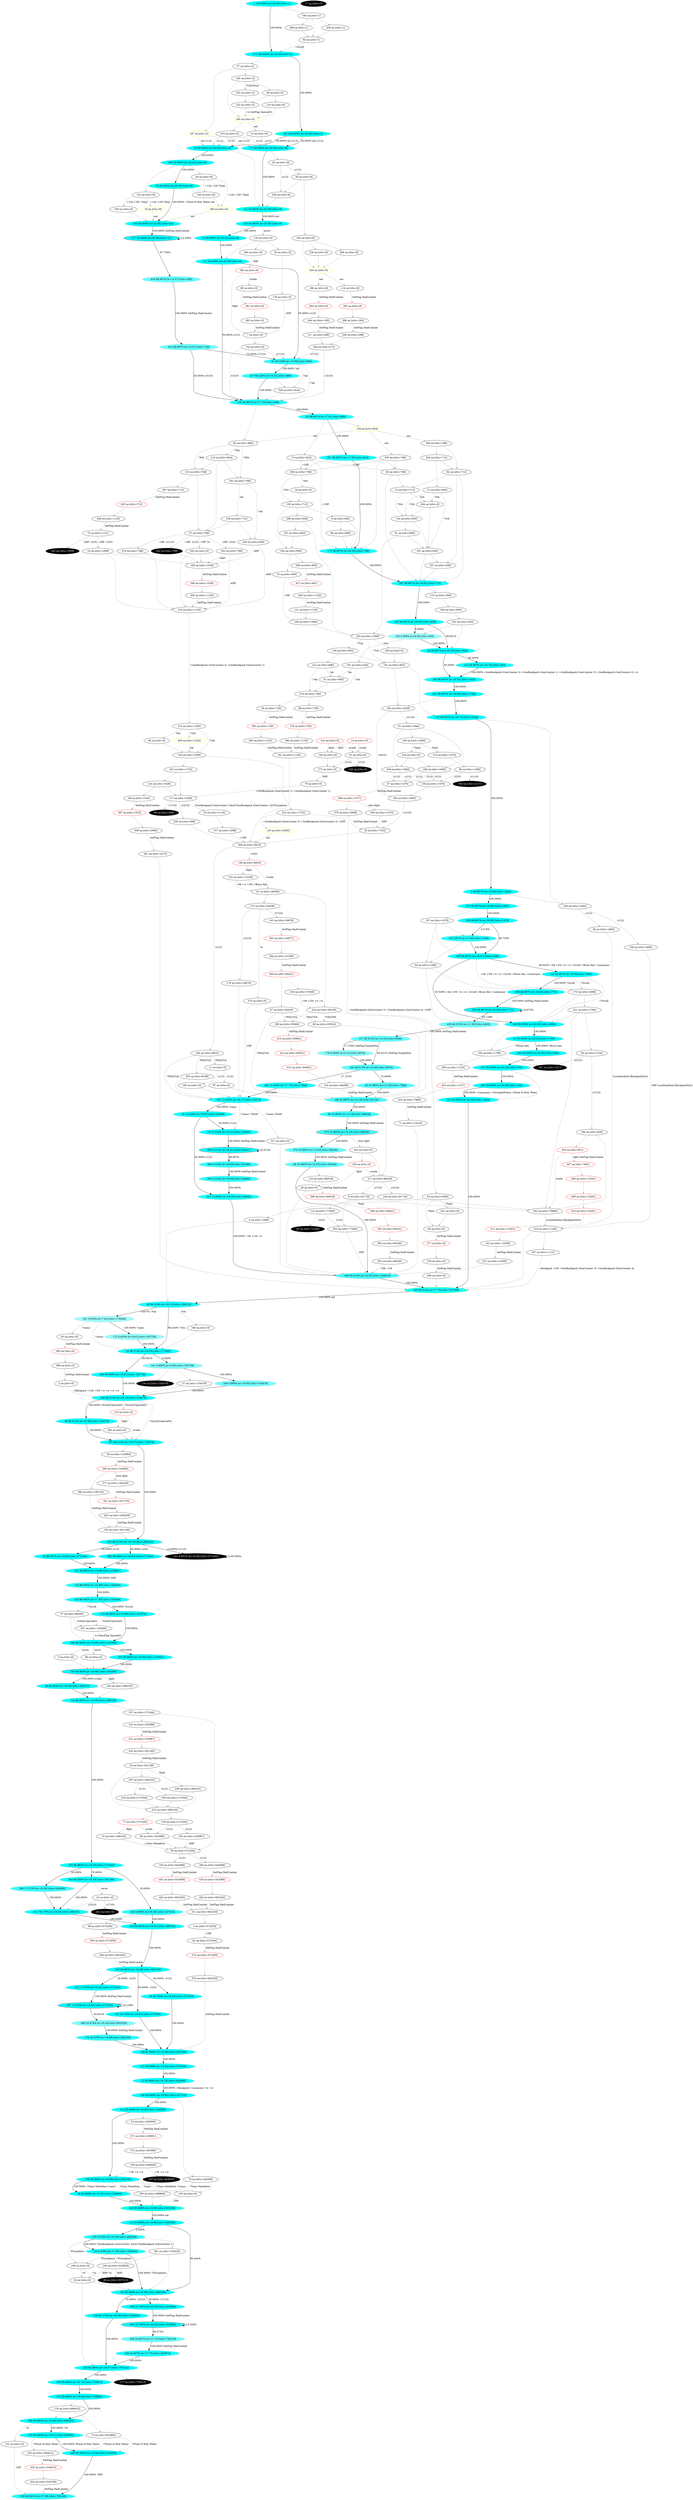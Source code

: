digraph g {
  "A1" [style=filled fillcolor="#00ffff"label="1 100.000% [e=20.00] [stts=1]" color=grey];
  "A2" [style=filled fillcolor="white"label="2 na [stts=0]" ];
  "A3" [style=filled fillcolor="white"label="3 na [stts=572204]" ];
  "A4" [style=filled fillcolor="white"label="4 na [stts=1856]" ];
  "A5" [style=filled fillcolor="white"label="5 na [stts=0]" ];
  "A6" [style=filled fillcolor="white"label="6 na [stts=656]" ];
  "A7" [style=filled fillcolor="white"label="7 na [stts=0]" ];
  "A8" [style=filled fillcolor="#02ffff"label="8 98.897% [e=19.83] [stts=1844]" color=grey];
  "A9" [style=filled fillcolor="white"label="9 na [stts=81716]" ];
  "A10" [style=filled fillcolor="white"label="10 na [stts=286102]" ];
  "A11" [style=filled fillcolor="white"label="11 na [stts=0]" ];
  "A12" [style=filled fillcolor="#03ffff"label="12 85.968% [e=19.75] [stts=542088]" color=grey];
  "A13" [style=filled fillcolor="white"label="13 na [stts=4]" ];
  "A14" [style=filled fillcolor="white"label="14 na [stts=0]" color=red];
  "A15" [style=filled fillcolor="white"label="15 na [stts=712]" ];
  "A16" [style=filled fillcolor="white"label="16 na [stts=1008]" ];
  "A17" [style=filled fillcolor="black"label="17 na [stts=0]" style=filled fontcolor=white];
  "A18" [style=filled fillcolor="white"label="18 na [stts=0]" ];
  "A19" [style=filled fillcolor="white"label="19 na [stts=8]" color=yellow style=filled];
  "A20" [style=filled fillcolor="#02ffff"label="20 48.257% [e=19.82] [stts=271044]" color=grey];
  "A21" [style=filled fillcolor="white"label="21 na [stts=656]" ];
  "A22" [style=filled fillcolor="white"label="22 na [stts=1116]" ];
  "A23" [style=filled fillcolor="#00ffff"label="23 50.000% [e=20.00] [stts=1706]" color=grey];
  "A24" [style=filled fillcolor="white"label="24 na [stts=301160]" ];
  "A25" [style=filled fillcolor="#00ffff"label="25 50.000% [e=20.00] [stts=8]" color=grey];
  "A27" [style=filled fillcolor="white"label="27 na [stts=154478]" ];
  "A28" [style=filled fillcolor="white"label="28 na [stts=0]" ];
  "A29" [style=filled fillcolor="#20ffff"label="29 0.478% [e=17.49] [stts=109360]" color=grey];
  "A30" [style=filled fillcolor="white"label="30 na [stts=0]" ];
  "A31" [style=filled fillcolor="white"label="31 na [stts=0]" ];
  "A32" [style=filled fillcolor="white"label="32 na [stts=7552]" ];
  "A33" [style=filled fillcolor="#1effff"label="33 98.897% [e=17.61] [stts=880]" color=grey];
  "A34" [style=filled fillcolor="white"label="34 na [stts=0]" ];
  "A35" [style=filled fillcolor="#0effff"label="35 12.629% [e=18.87] [stts=28308]" color=grey];
  "A37" [style=filled fillcolor="white"label="37 na [stts=2]" ];
  "A38" [style=filled fillcolor="white"label="38 na [stts=768]" ];
  "A39" [style=filled fillcolor="#02ffff"label="39 34.745% [e=19.83] [stts=572204]" color=grey];
  "A40" [style=filled fillcolor="#17ffff"label="40 96.514% [e=18.13] [stts=188122]" color=grey];
  "A41" [style=filled fillcolor="white"label="41 na [stts=840]" ];
  "A42" [style=filled fillcolor="black"label="42 na [stts=72293]" style=filled fontcolor=white];
  "A43" [style=filled fillcolor="white"label="43 na [stts=0]" ];
  "A44" [style=filled fillcolor="white"label="44 na [stts=8]" ];
  "A45" [style=filled fillcolor="#07ffff"label="45 96.514% [e=19.38] [stts=143278]" color=grey];
  "A48" [style=filled fillcolor="white"label="48 na [stts=0]" ];
  "A49" [style=filled fillcolor="#00ffff"label="49 85.968% [e=19.92] [stts=288896]" color=grey];
  "A50" [style=filled fillcolor="white"label="50 na [stts=1316]" ];
  "A51" [style=filled fillcolor="#33ffff"label="51 59.228% [e=15.98] [stts=936]" color=grey];
  "A52" [style=filled fillcolor="white"label="52 na [stts=600]" ];
  "A54" [style=filled fillcolor="white"label="54 na [stts=2000]" ];
  "A55" [style=filled fillcolor="#13ffff"label="55 96.514% [e=18.50] [stts=177092]" color=grey];
  "A57" [style=filled fillcolor="white"label="57 na [stts=89056]" ];
  "A58" [style=filled fillcolor="white"label="58 na [stts=0]" ];
  "A59" [style=filled fillcolor="white"label="59 na [stts=572204]" ];
  "A60" [style=filled fillcolor="white"label="60 na [stts=65524]" ];
  "A61" [style=filled fillcolor="white"label="61 na [stts=1844]" ];
  "A63" [style=filled fillcolor="white"label="63 na [stts=8]" ];
  "A64" [style=filled fillcolor="white"label="64 na [stts=1296]" ];
  "A66" [style=filled fillcolor="#12ffff"label="66 86.863% [e=18.58] [stts=265307]" color=grey];
  "A67" [style=filled fillcolor="white"label="67 na [stts=768]" ];
  "A68" [style=filled fillcolor="#0affff"label="68 98.897% [e=19.18] [stts=600]" color=grey];
  "A69" [style=filled fillcolor="#65ffff"label="69 33.885% [e=12.02] [stts=94240]" color=grey];
  "A70" [style=filled fillcolor="white"label="70 na [stts=242080]" ];
  "A71" [style=filled fillcolor="white"label="71 na [stts=13416]" ];
  "A72" [style=filled fillcolor="#00ffff"label="72 50.000% [e=20.00] [stts=8]" color=grey];
  "A73" [style=filled fillcolor="white"label="73 na [stts=622882]" ];
  "A74" [style=filled fillcolor="white"label="74 na [stts=824]" ];
  "A75" [style=filled fillcolor="white"label="75 na [stts=1121]" ];
  "A76" [style=filled fillcolor="#26ffff"label="76 0.267% [e=17.00] [stts=1296]" color=grey];
  "A77" [style=filled fillcolor="white"label="77 na [stts=271045]" color=red];
  "A78" [style=filled fillcolor="#00ffff"label="78 50.000% [e=20.00] [stts=8]" color=yellow];
  "A79" [style=filled fillcolor="white"label="79 na [stts=0]" ];
  "A80" [style=filled fillcolor="white"label="80 na [stts=600]" ];
  "A81" [style=filled fillcolor="white"label="81 na [stts=26584]" ];
  "A82" [style=filled fillcolor="white"label="82 na [stts=712]" ];
  "A83" [style=filled fillcolor="#56ffff"label="83 33.885% [e=13.18] [stts=7568]" color=grey];
  "A84" [style=filled fillcolor="white"label="84 na [stts=1]" ];
  "A85" [style=filled fillcolor="black"label="85 na [stts=397313]" style=filled fontcolor=white];
  "A86" [style=filled fillcolor="white"label="86 na [stts=0]" ];
  "A87" [style=filled fillcolor="white"label="87 na [stts=36320]" ];
  "A91" [style=filled fillcolor="white"label="91 na [stts=600]" ];
  "A92" [style=filled fillcolor="white"label="92 na [stts=880]" ];
  "A94" [style=filled fillcolor="white"label="94 na [stts=1660]" ];
  "A95" [style=filled fillcolor="white"label="95 na [stts=8]" ];
  "A96" [style=filled fillcolor="white"label="96 na [stts=1296]" ];
  "A97" [style=filled fillcolor="white"label="97 na [stts=0]" ];
  "A98" [style=filled fillcolor="white"label="98 na [stts=542088]" ];
  "A99" [style=filled fillcolor="black"label="99 na [stts=409]" style=filled fontcolor=white];
  "A100" [style=filled fillcolor="#03ffff"label="100 85.085% [e=19.74] [stts=753612]" color=grey];
  "A101" [style=filled fillcolor="white"label="101 na [stts=952]" ];
  "A102" [style=filled fillcolor="white"label="102 na [stts=8]" ];
  "A103" [style=filled fillcolor="white"label="103 na [stts=255987]" ];
  "A104" [style=filled fillcolor="white"label="104 na [stts=81716]" ];
  "A105" [style=filled fillcolor="white"label="105 na [stts=1706]" ];
  "A106" [style=filled fillcolor="white"label="106 na [stts=712]" ];
  "A107" [style=filled fillcolor="white"label="107 na [stts=271044]" ];
  "A108" [style=filled fillcolor="white"label="108 na [stts=0]" color=red];
  "A109" [style=filled fillcolor="white"label="109 na [stts=449400]" ];
  "A110" [style=filled fillcolor="white"label="110 na [stts=0]" ];
  "A111" [style=filled fillcolor="#11ffff"label="111 78.176% [e=18.64] [stts=286102]" color=grey];
  "A112" [style=filled fillcolor="white"label="112 na [stts=77004]" ];
  "A113" [style=filled fillcolor="white"label="113 na [stts=656]" ];
  "A115" [style=filled fillcolor="#03ffff"label="115 98.897% [e=19.75] [stts=2028]" color=grey];
  "A116" [style=filled fillcolor="#27ffff"label="116 86.863% [e=16.89] [stts=240928]" color=grey];
  "A117" [style=filled fillcolor="white"label="117 na [stts=1628]" ];
  "A118" [style=filled fillcolor="#00ffff"label="118 48.897% [e=19.98] [stts=980]" color=grey];
  "A119" [style=filled fillcolor="white"label="119 na [stts=666432]" ];
  "A120" [style=filled fillcolor="#23ffff"label="120 98.897% [e=17.19] [stts=936]" color=grey];
  "A121" [style=filled fillcolor="white"label="121 na [stts=1120]" ];
  "A122" [style=filled fillcolor="white"label="122 na [stts=0]" ];
  "A123" [style=filled fillcolor="white"label="123 na [stts=1120]" ];
  "A124" [style=filled fillcolor="#0cffff"label="124 86.863% [e=19.00] [stts=286102]" color=grey];
  "A126" [style=filled fillcolor="#00ffff"label="126 100.000% [e=20.00] [stts=2]" color=yellow];
  "A127" [style=filled fillcolor="#61ffff"label="127 46.515% [e=12.33] [stts=8584]" color=grey];
  "A128" [style=filled fillcolor="white"label="128 na [stts=271044]" ];
  "A129" [style=filled fillcolor="white"label="129 na [stts=2000]" color=yellow style=filled];
  "A130" [style=filled fillcolor="#99ffff"label="130 0.068% [e=8.00] [stts=600]" color=grey];
  "A131" [style=filled fillcolor="#00ffff"label="131 50.000% [e=20.00] [stts=1462]" color=grey];
  "A132" [style=filled fillcolor="white"label="132 na [stts=768]" ];
  "A133" [style=filled fillcolor="white"label="133 na [stts=0]" color=red];
  "A134" [style=filled fillcolor="white"label="134 na [stts=656]" ];
  "A135" [style=filled fillcolor="white"label="135 na [stts=0]" ];
  "A136" [style=filled fillcolor="white"label="136 na [stts=1660]" ];
  "A137" [style=filled fillcolor="#04ffff"label="137 85.968% [e=19.65] [stts=572204]" color=grey];
  "A138" [style=filled fillcolor="white"label="138 na [stts=8833]" color=red];
  "A139" [style=filled fillcolor="white"label="139 na [stts=824]" color=yellow];
  "A140" [style=filled fillcolor="#02ffff"label="140 85.968% [e=19.80] [stts=257210]" color=grey];
  "A141" [style=filled fillcolor="#00ffff"label="141 50.000% [e=20.00] [stts=8]" color=yellow];
  "A142" [style=filled fillcolor="#00ffff"label="142 85.968% [e=19.96] [stts=505348]" color=grey];
  "A144" [style=filled fillcolor="black"label="144 na [stts=154479]" style=filled fontcolor=white];
  "A145" [style=filled fillcolor="white"label="145 na [stts=1836]" ];
  "A146" [style=filled fillcolor="white"label="146 na [stts=0]" ];
  "A148" [style=filled fillcolor="#06ffff"label="148 85.968% [e=19.48] [stts=602320]" color=grey];
  "A149" [style=filled fillcolor="white"label="149 na [stts=8]" ];
  "A150" [style=filled fillcolor="white"label="150 na [stts=712]" ];
  "A151" [style=filled fillcolor="#01ffff"label="151 98.897% [e=19.89] [stts=1660]" color=grey];
  "A152" [style=filled fillcolor="white"label="152 na [stts=12236]" ];
  "A154" [style=filled fillcolor="white"label="154 na [stts=0]" ];
  "A155" [style=filled fillcolor="white"label="155 na [stts=301160]" ];
  "A156" [style=filled fillcolor="white"label="156 na [stts=952]" ];
  "A157" [style=filled fillcolor="white"label="157 na [stts=3288]" ];
  "A158" [style=filled fillcolor="white"label="158 na [stts=1660]" ];
  "A159" [style=filled fillcolor="white"label="159 na [stts=0]" ];
  "A160" [style=filled fillcolor="white"label="160 na [stts=1]" ];
  "A161" [style=filled fillcolor="#7fffff"label="161 0.906% [e=9.99] [stts=165728]" color=grey];
  "A162" [style=filled fillcolor="white"label="162 na [stts=1732]" ];
  "A163" [style=filled fillcolor="#0cffff"label="163 86.863% [e=19.01] [stts=286102]" color=grey];
  "A164" [style=filled fillcolor="white"label="164 na [stts=656]" ];
  "A165" [style=filled fillcolor="white"label="165 na [stts=4]" color=yellow style=filled];
  "A166" [style=filled fillcolor="white"label="166 na [stts=600]" ];
  "A167" [style=filled fillcolor="white"label="167 na [stts=1112]" ];
  "A168" [style=filled fillcolor="white"label="168 na [stts=0]" ];
  "A170" [style=filled fillcolor="white"label="170 na [stts=2096]" ];
  "A171" [style=filled fillcolor="#00ffff"label="171 50.000% [e=20.00] [stts=8]" color=grey];
  "A172" [style=filled fillcolor="#91ffff"label="172 0.635% [e=8.62] [stts=165728]" color=grey];
  "A173" [style=filled fillcolor="white"label="173 na [stts=26436]" ];
  "A174" [style=filled fillcolor="#2affff"label="174 16.478% [e=16.68] [stts=602320]" color=grey];
  "A175" [style=filled fillcolor="#15ffff"label="175 98.897% [e=18.34] [stts=768]" color=grey];
  "A176" [style=filled fillcolor="white"label="176 na [stts=0]" ];
  "A177" [style=filled fillcolor="black"label="177 na [stts=753613]" style=filled fontcolor=white];
  "A178" [style=filled fillcolor="#8affff"label="178 8.084% [e=9.12] [stts=8076]" color=grey];
  "A179" [style=filled fillcolor="white"label="179 na [stts=24876]" ];
  "A180" [style=filled fillcolor="#05ffff"label="180 98.897% [e=19.54] [stts=1932]" color=grey];
  "A181" [style=filled fillcolor="black"label="181 9.651% [e=19.82] [stts=271045]" style=filled fontcolor=white];
  "A182" [style=filled fillcolor="white"label="182 na [stts=2]" ];
  "A183" [style=filled fillcolor="#00ffff"label="183 85.968% [e=19.99] [stts=469166]" color=grey];
  "A184" [style=filled fillcolor="white"label="184 na [stts=926]" ];
  "A185" [style=filled fillcolor="#1cffff"label="185 96.514% [e=17.75] [stts=197490]" color=yellow style=filled];
  "A186" [style=filled fillcolor="#00ffff"label="186 86.863% [e=19.98] [stts=203284]" color=red];
  "A187" [style=filled fillcolor="white"label="187 na [stts=600]" ];
  "A188" [style=filled fillcolor="white"label="188 na [stts=8]" color=yellow];
  "A189" [style=filled fillcolor="white"label="189 na [stts=1660]" ];
  "A190" [style=filled fillcolor="white"label="190 na [stts=0]" ];
  "A191" [style=filled fillcolor="white"label="191 na [stts=600]" ];
  "A192" [style=filled fillcolor="black"label="192 na [stts=1009]" style=filled fontcolor=white];
  "A194" [style=filled fillcolor="white"label="194 na [stts=1845]" ];
  "A195" [style=filled fillcolor="white"label="195 na [stts=8]" ];
  "A197" [style=filled fillcolor="white"label="197 na [stts=1476]" ];
  "A199" [style=filled fillcolor="#4affff"label="199 33.885% [e=14.18] [stts=91140]" color=grey];
  "A200" [style=filled fillcolor="#0bffff"label="200 96.514% [e=19.13] [stts=154478]" color=grey];
  "A201" [style=filled fillcolor="white"label="201 na [stts=0]" ];
  "A203" [style=filled fillcolor="white"label="203 na [stts=0]" ];
  "A204" [style=filled fillcolor="#00ffff"label="204 85.968% [e=19.95] [stts=541530]" color=yellow];
  "A205" [style=filled fillcolor="white"label="205 na [stts=1]" ];
  "A206" [style=filled fillcolor="white"label="206 na [stts=768]" ];
  "A207" [style=filled fillcolor="white"label="207 na [stts=286102]" ];
  "A209" [style=filled fillcolor="#39ffff"label="209 17.373% [e=15.50] [stts=240928]" color=grey];
  "A210" [style=filled fillcolor="white"label="210 na [stts=824]" ];
  "A211" [style=filled fillcolor="#00ffff"label="211 50.000% [e=20.00] [stts=8]" color=grey];
  "A212" [style=filled fillcolor="white"label="212 na [stts=896]" ];
  "A213" [style=filled fillcolor="#10ffff"label="213 48.897% [e=18.74] [stts=544]" color=grey];
  "A214" [style=filled fillcolor="white"label="214 na [stts=1628]" ];
  "A215" [style=filled fillcolor="#02ffff"label="215 85.085% [e=19.84] [stts=709982]" color=grey];
  "A216" [style=filled fillcolor="white"label="216 na [stts=0]" ];
  "A217" [style=filled fillcolor="white"label="217 na [stts=288]" ];
  "A218" [style=filled fillcolor="white"label="218 na [stts=271044]" ];
  "A219" [style=filled fillcolor="white"label="219 na [stts=1192]" ];
  "A220" [style=filled fillcolor="#2cffff"label="220 8.686% [e=16.50] [stts=227314]" color=grey];
  "A221" [style=filled fillcolor="white"label="221 na [stts=1706]" ];
  "A222" [style=filled fillcolor="white"label="222 na [stts=2]" ];
  "A223" [style=filled fillcolor="white"label="223 na [stts=286102]" ];
  "A224" [style=filled fillcolor="white"label="224 na [stts=59156]" ];
  "A225" [style=filled fillcolor="#03ffff"label="225 96.514% [e=19.72] [stts=286102]" color=grey];
  "A226" [style=filled fillcolor="white"label="226 na [stts=712]" ];
  "A227" [style=filled fillcolor="#2cffff"label="227 59.228% [e=16.52] [stts=880]" color=grey];
  "A228" [style=filled fillcolor="#00ffff"label="228 50.000% [e=20.00] [stts=2096]" color=grey];
  "A229" [style=filled fillcolor="#1cffff"label="229 24.907% [e=17.75] [stts=840872]" color=grey];
  "A230" [style=filled fillcolor="white"label="230 na [stts=37600]" ];
  "A231" [style=filled fillcolor="#18ffff"label="231 12.628% [e=18.05] [stts=44092]" color=grey];
  "A232" [style=filled fillcolor="white"label="232 na [stts=544]" ];
  "A234" [style=filled fillcolor="white"label="234 na [stts=1476]" ];
  "A235" [style=filled fillcolor="#05ffff"label="235 85.085% [e=19.57] [stts=797242]" color=grey];
  "A236" [style=filled fillcolor="white"label="236 na [stts=656]" ];
  "A237" [style=filled fillcolor="white"label="237 na [stts=15280]" ];
  "A238" [style=filled fillcolor="white"label="238 na [stts=286102]" ];
  "A239" [style=filled fillcolor="white"label="239 na [stts=8]" ];
  "A240" [style=filled fillcolor="white"label="240 na [stts=1844]" ];
  "A241" [style=filled fillcolor="#04ffff"label="241 98.897% [e=19.66] [stts=1748]" color=grey];
  "A242" [style=filled fillcolor="black"label="242 na [stts=769]" style=filled fontcolor=white];
  "A243" [style=filled fillcolor="white"label="243 na [stts=286102]" ];
  "A244" [style=filled fillcolor="white"label="244 na [stts=8832]" ];
  "A245" [style=filled fillcolor="#53ffff"label="245 46.515% [e=13.48] [stts=8076]" color=grey];
  "A246" [style=filled fillcolor="white"label="246 na [stts=423829]" ];
  "A247" [style=filled fillcolor="white"label="247 na [stts=2]" color=yellow];
  "A248" [style=filled fillcolor="white"label="248 na [stts=1064]" ];
  "A249" [style=filled fillcolor="#06ffff"label="249 86.863% [e=19.48] [stts=602320]" color=grey];
  "A250" [style=filled fillcolor="white"label="250 na [stts=8188]" ];
  "A251" [style=filled fillcolor="#19ffff"label="251 98.897% [e=17.99] [stts=824]" color=grey];
  "A252" [style=filled fillcolor="#0dffff"label="252 98.897% [e=18.93] [stts=656]" color=grey];
  "A253" [style=filled fillcolor="#00ffff"label="253 50.000% [e=20.00] [stts=8]" color=grey];
  "A254" [style=filled fillcolor="white"label="254 na [stts=1008]" ];
  "A255" [style=filled fillcolor="#00ffff"label="255 86.863% [e=19.94] [stts=218341]" color=grey];
  "A256" [style=filled fillcolor="white"label="256 na [stts=408]" ];
  "A257" [style=filled fillcolor="#00ffff"label="257 50.000% [e=20.00] [stts=350]" color=grey];
  "A258" [style=filled fillcolor="#01ffff"label="258 85.968% [e=19.89] [stts=602194]" color=grey];
  "A259" [style=filled fillcolor="white"label="259 na [stts=8]" ];
  "A261" [style=filled fillcolor="white"label="261 na [stts=94240]" ];
  "A262" [style=filled fillcolor="black"label="262 na [stts=0]" style=filled fontcolor=white];
  "A263" [style=filled fillcolor="white"label="263 na [stts=768]" ];
  "A264" [style=filled fillcolor="white"label="264 na [stts=0]" ];
  "A265" [style=filled fillcolor="white"label="265 na [stts=0]" ];
  "A266" [style=filled fillcolor="white"label="266 na [stts=8]" ];
  "A267" [style=filled fillcolor="black"label="267 na [stts=1317]" style=filled fontcolor=white];
  "A268" [style=filled fillcolor="#00ffff"label="268 98.897% [e=19.97] [stts=1296]" color=grey];
  "A269" [style=filled fillcolor="white"label="269 na [stts=1224]" color=yellow style=filled];
  "A270" [style=filled fillcolor="#2cffff"label="270 0.478% [e=16.49] [stts=469166]" color=grey];
  "A271" [style=filled fillcolor="white"label="271 na [stts=86428]" ];
  "A272" [style=filled fillcolor="white"label="272 na [stts=0]" ];
  "A273" [style=filled fillcolor="#00ffff"label="273 100.000% [e=20.00] [stts=2]" color=grey];
  "A274" [style=filled fillcolor="#01ffff"label="274 85.085% [e=19.91] [stts=622882]" color=grey];
  "A275" [style=filled fillcolor="white"label="275 na [stts=0]" ];
  "A276" [style=filled fillcolor="white"label="276 na [stts=784]" ];
  "A278" [style=filled fillcolor="white"label="278 na [stts=768]" ];
  "A279" [style=filled fillcolor="#0effff"label="279 86.863% [e=18.89] [stts=151872]" color=grey];
  "A280" [style=filled fillcolor="#31ffff"label="280 6.314% [e=16.09] [stts=46480]" color=grey];
  "A281" [style=filled fillcolor="white"label="281 na [stts=2272]" ];
  "A282" [style=filled fillcolor="#00ffff"label="282 50.000% [e=20.00] [stts=560]" color=grey];
  "A283" [style=filled fillcolor="#00ffff"label="283 85.085% [e=19.94] [stts=234420]" color=grey];
  "A284" [style=filled fillcolor="white"label="284 na [stts=0]" ];
  "A286" [style=filled fillcolor="#0dffff"label="286 95.608% [e=18.91] [stts=165728]" color=grey];
  "A288" [style=filled fillcolor="white"label="288 na [stts=656]" ];
  "A289" [style=filled fillcolor="#01ffff"label="289 86.863% [e=19.89] [stts=233399]" color=grey];
  "A290" [style=filled fillcolor="#00ffff"label="290 50.000% [e=20.00] [stts=8]" color=grey];
  "A291" [style=filled fillcolor="#9dffff"label="291 0.635% [e=7.62] [stts=176948]" color=grey];
  "A292" [style=filled fillcolor="white"label="292 na [stts=0]" ];
  "A293" [style=filled fillcolor="white"label="293 na [stts=768]" ];
  "A294" [style=filled fillcolor="#72ffff"label="294 0.906% [e=10.99] [stts=154478]" color=grey];
  "A295" [style=filled fillcolor="white"label="295 na [stts=288]" ];
  "A296" [style=filled fillcolor="#01ffff"label="296 85.085% [e=19.88] [stts=666432]" color=grey];
  "A297" [style=filled fillcolor="#11ffff"label="297 98.897% [e=18.65] [stts=712]" color=grey];
  "A298" [style=filled fillcolor="white"label="298 na [stts=0]" ];
  "A300" [style=filled fillcolor="#02ffff"label="300 38.606% [e=19.82] [stts=271044]" color=grey];
  "A301" [style=filled fillcolor="white"label="301 na [stts=768]" ];
  "A302" [style=filled fillcolor="#00ffff"label="302 50.000% [e=20.00] [stts=330]" color=grey];
  "A303" [style=filled fillcolor="white"label="303 na [stts=77004]" ];
  "A304" [style=filled fillcolor="white"label="304 na [stts=1660]" ];
  "A305" [style=filled fillcolor="white"label="305 na [stts=288896]" ];
  "A306" [style=filled fillcolor="white"label="306 na [stts=1]" ];
  "A307" [style=filled fillcolor="#05ffff"label="307 96.514% [e=19.57] [stts=132078]" color=grey];
  "A309" [style=filled fillcolor="white"label="309 na [stts=9476]" ];
  "A311" [style=filled fillcolor="white"label="311 na [stts=602320]" ];
  "A312" [style=filled fillcolor="#65ffff"label="312 48.897% [e=12.07] [stts=720]" color=grey];
  "A313" [style=filled fillcolor="white"label="313 na [stts=1476]" ];
  "A314" [style=filled fillcolor="#01ffff"label="314 85.968% [e=19.85] [stts=242080]" color=grey];
  "A315" [style=filled fillcolor="white"label="315 na [stts=1292]" ];
  "A316" [style=filled fillcolor="white"label="316 na [stts=0]" color=red];
  "A317" [style=filled fillcolor="white"label="317 na [stts=0]" ];
  "A318" [style=filled fillcolor="#1affff"label="318 86.863% [e=17.89] [stts=240928]" color=grey];
  "A319" [style=filled fillcolor="white"label="319 na [stts=4]" ];
  "A320" [style=filled fillcolor="#00ffff"label="320 98.897% [e=19.94] [stts=1476]" color=grey];
  "A321" [style=filled fillcolor="white"label="321 na [stts=1120]" ];
  "A322" [style=filled fillcolor="white"label="322 na [stts=1732]" ];
  "A323" [style=filled fillcolor="#02ffff"label="323 34.745% [e=19.83] [stts=572204]" color=grey];
  "A324" [style=filled fillcolor="white"label="324 na [stts=8]" color=yellow];
  "A326" [style=filled fillcolor="white"label="326 na [stts=0]" ];
  "A327" [style=filled fillcolor="white"label="327 na [stts=120464]" ];
  "A328" [style=filled fillcolor="white"label="328 na [stts=824]" ];
  "A329" [style=filled fillcolor="black"label="329 na [stts=0]" style=filled fontcolor=white];
  "A330" [style=filled fillcolor="white"label="330 na [stts=768]" ];
  "A331" [style=filled fillcolor="white"label="331 na [stts=544]" ];
  "A332" [style=filled fillcolor="white"label="332 na [stts=2]" ];
  "A333" [style=filled fillcolor="#06ffff"label="333 86.863% [e=19.50] [stts=271044]" color=grey];
  "A334" [style=filled fillcolor="black"label="334 na [stts=1117]" style=filled fontcolor=white];
  "A335" [style=filled fillcolor="#14ffff"label="335 12.629% [e=18.37] [stts=30376]" color=grey];
  "A336" [style=filled fillcolor="white"label="336 na [stts=271044]" ];
  "A337" [style=filled fillcolor="white"label="337 na [stts=656]" ];
  "A338" [style=filled fillcolor="#00ffff"label="338 60.178% [e=20.00] [stts=432984]" color=grey];
  "A339" [style=filled fillcolor="white"label="339 na [stts=0]" ];
  "A340" [style=filled fillcolor="white"label="340 na [stts=1473]" ];
  "A341" [style=filled fillcolor="#01ffff"label="341 86.863% [e=19.89] [stts=255987]" color=grey];
  "A342" [style=filled fillcolor="white"label="342 na [stts=79990]" ];
  "A343" [style=filled fillcolor="white"label="343 na [stts=2028]" ];
  "A344" [style=filled fillcolor="#12ffff"label="344 60.804% [e=18.59] [stts=301160]" color=grey];
  "A345" [style=filled fillcolor="white"label="345 na [stts=272]" ];
  "A346" [style=filled fillcolor="#1cffff"label="346 12.629% [e=17.75] [stts=7568]" color=grey];
  "A347" [style=filled fillcolor="black"label="347 na [stts=424955]" style=filled fontcolor=white];
  "A348" [style=filled fillcolor="#46ffff"label="348 46.514% [e=14.50] [stts=204912]" color=grey];
  "A349" [style=filled fillcolor="white"label="349 na [stts=0]" ];
  "A350" [style=filled fillcolor="#24ffff"label="350 40.941% [e=37.28] [stts=756148]" color=grey];
  "A360" [style=filled fillcolor="white"label="360 na [stts=36321]" color=red];
  "A361" [style=filled fillcolor="white"label="361 na [stts=323624]" ];
  "A362" [style=filled fillcolor="white"label="362 na [stts=0]" color=red];
  "A26" [style=filled fillcolor="white"label="26 na [stts=728]" ];
  "A363" [style=filled fillcolor="white"label="363 na [stts=729]" color=red];
  "A364" [style=filled fillcolor="white"label="364 na [stts=1120]" ];
  "A36" [style=filled fillcolor="white"label="36 na [stts=120882]" ];
  "A365" [style=filled fillcolor="white"label="365 na [stts=120883]" color=red];
  "A366" [style=filled fillcolor="white"label="366 na [stts=194722]" ];
  "A46" [style=filled fillcolor="white"label="46 na [stts=1524]" ];
  "A367" [style=filled fillcolor="white"label="367 na [stts=1525]" color=red];
  "A368" [style=filled fillcolor="white"label="368 na [stts=2080]" ];
  "A47" [style=filled fillcolor="white"label="47 na [stts=1476]" ];
  "A369" [style=filled fillcolor="white"label="369 na [stts=1477]" color=red];
  "A370" [style=filled fillcolor="white"label="370 na [stts=3668]" ];
  "A53" [style=filled fillcolor="white"label="53 na [stts=226950]" ];
  "A371" [style=filled fillcolor="white"label="371 na [stts=226951]" color=red];
  "A372" [style=filled fillcolor="white"label="372 na [stts=303480]" ];
  "A56" [style=filled fillcolor="#3dffff"label="56 33.885% [e=15.18] [stts=86428]" color=grey];
  "A373" [style=filled fillcolor="#3dffff"label="373 33.885% [e=15.18] [stts=86429]" color=red];
  "A374" [style=filled fillcolor="#65ffff"label="374 33.885% [e=12.02] [stts=94240]" color=grey];
  "A62" [style=filled fillcolor="white"label="62 na [stts=572204]" ];
  "A375" [style=filled fillcolor="white"label="375 na [stts=572205]" color=red];
  "A376" [style=filled fillcolor="white"label="376 na [stts=602320]" ];
  "A65" [style=filled fillcolor="white"label="65 na [stts=0]" ];
  "A377" [style=filled fillcolor="white"label="377 na [stts=0]" color=red];
  "A378" [style=filled fillcolor="white"label="378 na [stts=0]" ];
  "A88" [style=filled fillcolor="white"label="88 na [stts=728]" ];
  "A379" [style=filled fillcolor="white"label="379 na [stts=729]" color=red];
  "A380" [style=filled fillcolor="white"label="380 na [stts=1120]" ];
  "A89" [style=filled fillcolor="white"label="89 na [stts=0]" ];
  "A381" [style=filled fillcolor="white"label="381 na [stts=0]" color=red];
  "A382" [style=filled fillcolor="white"label="382 na [stts=0]" ];
  "A90" [style=filled fillcolor="white"label="90 na [stts=572204]" ];
  "A383" [style=filled fillcolor="white"label="383 na [stts=572205]" color=red];
  "A384" [style=filled fillcolor="white"label="384 na [stts=602320]" ];
  "A93" [style=filled fillcolor="white"label="93 na [stts=0]" ];
  "A385" [style=filled fillcolor="white"label="385 na [stts=0]" color=red];
  "A386" [style=filled fillcolor="white"label="386 na [stts=0]" ];
  "A114" [style=filled fillcolor="white"label="114 na [stts=8]" ];
  "A387" [style=filled fillcolor="white"label="387 na [stts=9]" color=red];
  "A388" [style=filled fillcolor="white"label="388 na [stts=160]" ];
  "A125" [style=filled fillcolor="white"label="125 na [stts=89528]" ];
  "A389" [style=filled fillcolor="white"label="389 na [stts=89529]" color=red];
  "A390" [style=filled fillcolor="white"label="390 na [stts=94241]" color=red];
  "A391" [style=filled fillcolor="white"label="391 na [stts=94241]" color=red];
  "A392" [style=filled fillcolor="white"label="392 na [stts=94240]" ];
  "A143" [style=filled fillcolor="white"label="143 na [stts=24876]" ];
  "A393" [style=filled fillcolor="white"label="393 na [stts=24877]" color=red];
  "A394" [style=filled fillcolor="white"label="394 na [stts=31200]" ];
  "A147" [style=filled fillcolor="#0affff"label="147 6.315% [e=19.21] [stts=26240]" color=grey];
  "A395" [style=filled fillcolor="#0affff"label="395 6.315% [e=19.21] [stts=26241]" color=red];
  "A396" [style=filled fillcolor="#31ffff"label="396 6.314% [e=16.09] [stts=41360]" color=grey];
  "A153" [style=filled fillcolor="#02ffff"label="153 17.373% [e=19.83] [stts=572204]" color=grey];
  "A397" [style=filled fillcolor="#02ffff"label="397 17.373% [e=19.83] [stts=572205]" color=red];
  "A398" [style=filled fillcolor="#7bffff"label="398 16.478% [e=10.34] [stts=602320]" color=grey];
  "A169" [style=filled fillcolor="white"label="169 na [stts=1028]" ];
  "A399" [style=filled fillcolor="white"label="399 na [stts=1029]" color=red];
  "A400" [style=filled fillcolor="white"label="400 na [stts=1120]" ];
  "A193" [style=filled fillcolor="white"label="193 na [stts=542088]" ];
  "A401" [style=filled fillcolor="white"label="401 na [stts=542089]" color=red];
  "A402" [style=filled fillcolor="white"label="402 na [stts=602320]" ];
  "A196" [style=filled fillcolor="white"label="196 na [stts=8]" ];
  "A403" [style=filled fillcolor="white"label="403 na [stts=9]" color=red];
  "A404" [style=filled fillcolor="white"label="404 na [stts=160]" ];
  "A198" [style=filled fillcolor="#00ffff"label="198 25.790% [e=20.00] [stts=432984]" color=grey];
  "A405" [style=filled fillcolor="#00ffff"label="405 25.790% [e=20.00] [stts=432985]" color=red];
  "A406" [style=filled fillcolor="#69ffff"label="406 24.907% [e=11.72] [stts=726120]" color=grey];
  "A202" [style=filled fillcolor="white"label="202 na [stts=851]" color=red];
  "A407" [style=filled fillcolor="white"label="407 na [stts=7881]" color=red];
  "A408" [style=filled fillcolor="white"label="408 na [stts=15281]" color=red];
  "A409" [style=filled fillcolor="white"label="409 na [stts=15281]" color=red];
  "A410" [style=filled fillcolor="white"label="410 na [stts=15281]" color=red];
  "A411" [style=filled fillcolor="white"label="411 na [stts=15281]" color=red];
  "A412" [style=filled fillcolor="white"label="412 na [stts=15280]" ];
  "A208" [style=filled fillcolor="white"label="208 na [stts=55960]" ];
  "A413" [style=filled fillcolor="white"label="413 na [stts=55961]" color=red];
  "A414" [style=filled fillcolor="white"label="414 na [stts=63921]" color=red];
  "A415" [style=filled fillcolor="white"label="415 na [stts=84081]" color=red];
  "A416" [style=filled fillcolor="white"label="416 na [stts=84080]" ];
  "A233" [style=filled fillcolor="#00ffff"label="233 50.000% [e=20.00] [stts=20]" color=grey];
  "A417" [style=filled fillcolor="#00ffff"label="417 50.000% [e=20.00] [stts=21]" color=red];
  "A418" [style=filled fillcolor="#65ffff"label="418 48.897% [e=12.07] [stts=400]" color=grey];
  "A260" [style=filled fillcolor="white"label="260 na [stts=542088]" ];
  "A419" [style=filled fillcolor="white"label="419 na [stts=542089]" color=red];
  "A420" [style=filled fillcolor="white"label="420 na [stts=602320]" ];
  "A277" [style=filled fillcolor="white"label="277 na [stts=194240]" ];
  "A421" [style=filled fillcolor="white"label="421 na [stts=251753]" color=red];
  "A422" [style=filled fillcolor="white"label="422 na [stts=266264]" ];
  "A285" [style=filled fillcolor="white"label="285 na [stts=1316]" ];
  "A423" [style=filled fillcolor="white"label="423 na [stts=1317]" color=red];
  "A424" [style=filled fillcolor="white"label="424 na [stts=7880]" ];
  "A287" [style=filled fillcolor="white"label="287 na [stts=712]" ];
  "A425" [style=filled fillcolor="white"label="425 na [stts=713]" color=red];
  "A426" [style=filled fillcolor="white"label="426 na [stts=1120]" ];
  "A299" [style=filled fillcolor="white"label="299 na [stts=600]" ];
  "A427" [style=filled fillcolor="white"label="427 na [stts=601]" color=red];
  "A428" [style=filled fillcolor="white"label="428 na [stts=1120]" ];
  "A308" [style=filled fillcolor="#00ffff"label="308 48.897% [e=20.00] [stts=770]" color=grey];
  "A429" [style=filled fillcolor="#00ffff"label="429 48.897% [e=20.00] [stts=771]" color=red];
  "A430" [style=filled fillcolor="#6effff"label="430 46.515% [e=11.30] [stts=4200]" color=grey];
  "A310" [style=filled fillcolor="white"label="310 na [stts=255986]" ];
  "A431" [style=filled fillcolor="white"label="431 na [stts=255987]" color=red];
  "A432" [style=filled fillcolor="white"label="432 na [stts=301160]" ];
  "A325" [style=filled fillcolor="white"label="325 na [stts=344912]" ];
  "A433" [style=filled fillcolor="white"label="433 na [stts=344913]" color=red];
  "A434" [style=filled fillcolor="white"label="434 na [stts=520796]" ];
  A1 -> A160 [label="" color=darkgrey];
  A2 -> A200 [label=" +Backpack +12$ +2M +w +w +w +w" color=darkgrey];
  A3 -> A62 [label=" -1HP" color=darkgrey];
  A4 -> A40 [label="" color=darkgrey];
  A5 -> A186 [label="" color=darkgrey];
  A6 -> A80 [label="" color=darkgrey];
  A6 -> A175 [label="" color=darkgrey];
  A7 -> A154 [label="" color=darkgrey];
  A8 -> A240 [label="" color=darkgrey];
  A9 -> A112 [label="" color=darkgrey];
  A9 -> A342 [label="" color=darkgrey];
  A10 -> A59 [label=" +Onyx Medallion" color=darkgrey];
  A11 -> A97 [label=" r(1/2)" color=darkgrey];
  A11 -> A190 [label=" r(1/2)" color=darkgrey];
  A13 -> A25 [label=" r(1/2)" color=darkgrey];
  A13 -> A171 [label=" r(1/2)" color=darkgrey];
  A14 -> A31 [label=" evade" color=darkgrey];
  A14 -> A146 [label=" fight" color=darkgrey];
  A15 -> A134 [label=" !?trk" color=darkgrey];
  A15 -> A264 [label=" ?trk" color=darkgrey];
  A16 -> A123 [label="" color=darkgrey];
  A16 -> A169 [label="" color=darkgrey];
  A18 -> A150 [label="" color=darkgrey];
  A19 -> A233 [label=" eat" color=darkgrey];
  A21 -> A134 [label=" !?trk" color=darkgrey];
  A21 -> A191 [label=" !?trk" color=darkgrey];
  A21 -> A264 [label=" ?trk" color=darkgrey];
  A22 -> A157 [label="" color=darkgrey];
  A23 -> A105 [label=" !?Brass Key" color=darkgrey];
  A24 -> A207 [label="" color=darkgrey];
  A24 -> A223 [label="" color=darkgrey];
  A24 -> A238 [label=" ?heal" color=darkgrey];
  A25 -> A141 [label="" color=darkgrey];
  A26 -> A363 [label=" SetFlag HadCombat" color=darkgrey];
  A27 -> A200 [label="" color=darkgrey];
  A28 -> A348 [label="" color=darkgrey];
  A29 -> A168 [label=" ?Firesphere" color=darkgrey];
  A29 -> A246 [label=" !?Firesphere" color=darkgrey];
  A30 -> A176 [label="" color=darkgrey];
  A31 -> A272 [label=" r(1/2)" color=darkgrey];
  A31 -> A329 [label=" r(1/2)" color=darkgrey];
  A32 -> A309 [label="" color=darkgrey];
  A33 -> A74 [label="" color=darkgrey];
  A33 -> A139 [label="" color=darkgrey];
  A34 -> A183 [label="" color=darkgrey];
  A34 -> A235 [label="" color=darkgrey];
  A36 -> A365 [label=" SetFlag HadCombat" color=darkgrey];
  A37 -> A182 [label="" color=darkgrey];
  A37 -> A247 [label="" color=darkgrey];
  A38 -> A15 [label="" color=darkgrey];
  A38 -> A297 [label="" color=darkgrey];
  A40 -> A349 [label=" ?trk" color=darkgrey];
  A41 -> A276 [label="" color=darkgrey];
  A43 -> A111 [label="  r(3/10)" color=darkgrey];
  A43 -> A262 [label="  r(7/10)" color=darkgrey];
  A44 -> A149 [label=" +12$ +2M ?heal" color=darkgrey];
  A44 -> A188 [label=" +12$ +2M !?heal" color=darkgrey];
  A46 -> A367 [label=" SetFlag HadCombat" color=darkgrey];
  A47 -> A369 [label=" SetFlag HadCombat" color=darkgrey];
  A48 -> A145 [label="" color=darkgrey];
  A50 -> A184 [label=" r(7/10)" color=darkgrey];
  A50 -> A267 [label=" r(3/10)" color=darkgrey];
  A51 -> A120 [label=" !?ak" color=darkgrey];
  A51 -> A328 [label=" !?ak" color=darkgrey];
  A52 -> A248 [label=" -1HP" color=darkgrey];
  A53 -> A371 [label=" SetFlag HadCombat" color=darkgrey];
  A54 -> A4 [label=" ?heal" color=darkgrey];
  A54 -> A65 [label=" !?heal" color=darkgrey];
  A54 -> A201 [label=" !?heal" color=darkgrey];
  A57 -> A289 [label=" " color=darkgrey];
  A57 -> A327 [label=" ?w&&f:Special01" color=darkgrey];
  A58 -> A110 [label="" color=darkgrey];
  A58 -> A222 [label="" color=darkgrey];
  A59 -> A193 [label=" r(1/2)" color=darkgrey];
  A59 -> A260 [label=" r(1/2)" color=darkgrey];
  A60 -> A199 [label="" color=darkgrey];
  A61 -> A136 [label="" color=darkgrey];
  A61 -> A189 [label="" color=darkgrey];
  A61 -> A304 [label="" color=darkgrey];
  A62 -> A375 [label=" SetFlag HadCombat" color=darkgrey];
  A63 -> A95 [label=" r(1/2)" color=darkgrey];
  A63 -> A259 [label=" r(1/2)" color=darkgrey];
  A64 -> A170 [label="" color=darkgrey];
  A64 -> A228 [label="" color=darkgrey];
  A65 -> A377 [label=" SetFlag HadCombat" color=darkgrey];
  A67 -> A242 [label=" -1HP  r(1/2)" color=darkgrey];
  A67 -> A263 [label=" -1HP  r(2/5)" color=darkgrey];
  A67 -> A278 [label=" -1HP  r(1/10)" color=darkgrey];
  A67 -> A292 [label=" -1HP ?w" color=darkgrey];
  A69 -> A125 [label="" color=darkgrey];
  A70 -> A49 [label=" ?camo" color=darkgrey];
  A70 -> A159 [label=" " color=darkgrey];
  A70 -> A305 [label=" ?Onyx Medallion" color=darkgrey];
  A71 -> A348 [label="" color=darkgrey];
  A73 -> A283 [label=" ?Flask of Holy Water" color=darkgrey];
  A73 -> A325 [label=" !?Flask of Holy Water" color=darkgrey];
  A74 -> A38 [label=" +1HP" color=darkgrey];
  A74 -> A175 [label=" +1HP" color=darkgrey];
  A74 -> A293 [label=" +1HP" color=darkgrey];
  A75 -> A16 [label=" -2HP  r(2/5)" color=darkgrey];
  A75 -> A192 [label=" -2HP  r(3/5)" color=darkgrey];
  A76 -> A64 [label="" color=darkgrey];
  A77 -> A10 [label=" fight" color=darkgrey];
  A77 -> A98 [label=" evade" color=darkgrey];
  A79 -> A117 [label=" +GenBackpack (GenCounter 2) +GenBackpack (GenCounter 1)" color=darkgrey];
  A80 -> A175 [label="" color=darkgrey];
  A81 -> A173 [label="" color=darkgrey];
  A81 -> A224 [label="" color=darkgrey];
  A82 -> A15 [label="" color=darkgrey];
  A82 -> A297 [label="" color=darkgrey];
  A82 -> A337 [label="" color=darkgrey];
  A84 -> A273 [label=" +Scroll" color=darkgrey];
  A86 -> A186 [label="" color=darkgrey];
  A87 -> A60 [label=" ?6th||?trk" color=darkgrey];
  A87 -> A199 [label=" !?6th||?trk" color=darkgrey];
  A87 -> A208 [label=" !?6th||?trk" color=darkgrey];
  A88 -> A379 [label=" SetFlag HadCombat" color=darkgrey];
  A89 -> A381 [label=" SetFlag HadCombat" color=darkgrey];
  A90 -> A383 [label=" SetFlag HadCombat" color=darkgrey];
  A91 -> A191 [label="" color=darkgrey];
  A91 -> A254 [label="" color=darkgrey];
  A92 -> A132 [label=" !?6th" color=darkgrey];
  A92 -> A210 [label=" ?6th" color=darkgrey];
  A92 -> A301 [label=" !?6th" color=darkgrey];
  A93 -> A385 [label=" SetFlag HadCombat" color=darkgrey];
  A94 -> A219 [label=" LoseItemKind [BackpackSlot]" color=darkgrey];
  A95 -> A195 [label="" color=darkgrey];
  A95 -> A259 [label="" color=darkgrey];
  A96 -> A47 [label=" r(1/2)" color=darkgrey];
  A96 -> A234 [label=" r(2/5)" color=darkgrey];
  A96 -> A334 [label=" r(1/10)" color=darkgrey];
  A97 -> A199 [label="" color=darkgrey];
  A98 -> A59 [label="" color=darkgrey];
  A101 -> A115 [label="" color=darkgrey];
  A101 -> A343 [label="" color=darkgrey];
  A102 -> A19 [label=" +12$ +2M ?heal" color=darkgrey];
  A102 -> A339 [label=" +12$ +2M !?heal" color=darkgrey];
  A103 -> A59 [label=" -4HP" color=darkgrey];
  A104 -> A303 [label="" color=darkgrey];
  A104 -> A342 [label="" color=darkgrey];
  A105 -> A267 [label="" color=darkgrey];
  A105 -> A285 [label="" color=darkgrey];
  A106 -> A67 [label="" color=darkgrey];
  A106 -> A236 [label="" color=darkgrey];
  A107 -> A59 [label="" color=darkgrey];
  A107 -> A310 [label="" color=darkgrey];
  A108 -> A28 [label=" fight" color=darkgrey];
  A108 -> A271 [label=" evade" color=darkgrey];
  A109 -> A258 [label=" +3$ +w +w" color=darkgrey];
  A109 -> A347 [label=" +3$ +w +w" color=darkgrey];
  A110 -> A165 [label="" color=darkgrey];
  A111 -> A90 [label="" color=darkgrey];
  A112 -> A42 [label="  r(4/5)" color=darkgrey];
  A112 -> A303 [label="  r(1/5)" color=darkgrey];
  A113 -> A166 [label="" color=darkgrey];
  A114 -> A387 [label=" SetFlag HadCombat" color=darkgrey];
  A115 -> A240 [label="" color=darkgrey];
  A117 -> A22 [label=" ?GenBackpack (GenCounter 2)&&?GenBackpack (GenCounter 1)||?Firesphere" color=darkgrey];
  A117 -> A99 [label="  r(7/10)" color=darkgrey];
  A117 -> A256 [label="  r(3/10)" color=darkgrey];
  A118 -> A170 [label=" !?Scroll" color=darkgrey];
  A118 -> A228 [label=" !?Scroll" color=darkgrey];
  A119 -> A73 [label="" color=darkgrey];
  A119 -> A296 [label="" color=darkgrey];
  A120 -> A92 [label="" color=darkgrey];
  A121 -> A248 [label="" color=darkgrey];
  A122 -> A350 [label=" -1HP " color=darkgrey];
  A123 -> A315 [label=" +GenBackpack (GenCounter 2) +GenBackpack (GenCounter 1)" color=darkgrey];
  A124 -> A107 [label="" color=darkgrey];
  A125 -> A389 [label=" SetFlag HadCombat" color=darkgrey];
  A128 -> A98 [label="  r(1/2)" color=darkgrey];
  A128 -> A103 [label="  r(1/2)" color=darkgrey];
  A129 -> A309 [label=" eat" color=darkgrey];
  A130 -> A331 [label="" color=darkgrey];
  A132 -> A67 [label="" color=darkgrey];
  A132 -> A287 [label="" color=darkgrey];
  A133 -> A265 [label=" fight" color=darkgrey];
  A133 -> A307 [label=" evade" color=darkgrey];
  A134 -> A91 [label="" color=darkgrey];
  A134 -> A191 [label="" color=darkgrey];
  A135 -> A30 [label="" color=darkgrey];
  A135 -> A211 [label="" color=darkgrey];
  A135 -> A284 [label="" color=darkgrey];
  A136 -> A216 [label=" !?heal" color=darkgrey];
  A136 -> A313 [label=" ?heal" color=darkgrey];
  A138 -> A81 [label=" evade" color=darkgrey];
  A138 -> A152 [label=" fight" color=darkgrey];
  A139 -> A92 [label=" eat" color=darkgrey];
  A139 -> A206 [label=" eat" color=darkgrey];
  A139 -> A330 [label=" eat" color=darkgrey];
  A140 -> A70 [label="" color=darkgrey];
  A143 -> A393 [label=" SetFlag HadCombat" color=darkgrey];
  A145 -> A162 [label="" color=darkgrey];
  A145 -> A322 [label="" color=darkgrey];
  A146 -> A272 [label="" color=darkgrey];
  A149 -> A188 [label="" color=darkgrey];
  A150 -> A6 [label="" color=darkgrey];
  A150 -> A164 [label="" color=darkgrey];
  A150 -> A288 [label="" color=darkgrey];
  A151 -> A197 [label="" color=darkgrey];
  A152 -> A81 [label=" +6$ +w +2M +Brass Key" color=darkgrey];
  A154 -> A51 [label=" r(7/10)" color=darkgrey];
  A154 -> A120 [label=" r(3/10)" color=darkgrey];
  A155 -> A225 [label="" color=darkgrey];
  A156 -> A101 [label="" color=darkgrey];
  A156 -> A212 [label="" color=darkgrey];
  A157 -> A309 [label=" +1HP" color=darkgrey];
  A158 -> A219 [label=" -3HP LoseItemKind [BackpackSlot]" color=darkgrey];
  A159 -> A204 [label=" -2HP" color=darkgrey];
  A160 -> A84 [label="" color=darkgrey];
  A160 -> A205 [label="" color=darkgrey];
  A160 -> A306 [label="" color=darkgrey];
  A161 -> A27 [label="" color=darkgrey];
  A161 -> A144 [label="" color=darkgrey];
  A162 -> A117 [label="" color=darkgrey];
  A162 -> A214 [label="" color=darkgrey];
  A164 -> A52 [label="" color=darkgrey];
  A164 -> A299 [label="" color=darkgrey];
  A165 -> A13 [label=" eat" color=darkgrey];
  A165 -> A319 [label="" color=darkgrey];
  A166 -> A232 [label="" color=darkgrey];
  A167 -> A185 [label=" +Backpack +2M +GenBackpack (GenCounter 3) +GenBackpack (GenCounter 4)" color=darkgrey];
  A168 -> A34 [label=" ?w" color=darkgrey];
  A168 -> A85 [label=" !?w" color=darkgrey];
  A169 -> A399 [label=" SetFlag HadCombat" color=darkgrey];
  A170 -> A221 [label="" color=darkgrey];
  A170 -> A228 [label="" color=darkgrey];
  A171 -> A63 [label="" color=darkgrey];
  A173 -> A143 [label="  r(7/10)" color=darkgrey];
  A173 -> A179 [label="  r(3/10)" color=darkgrey];
  A173 -> A275 [label=" ?w" color=darkgrey];
  A176 -> A7 [label=" -3HP" color=darkgrey];
  A179 -> A335 [label="" color=darkgrey];
  A182 -> A58 [label=" " color=darkgrey];
  A182 -> A165 [label="" color=darkgrey];
  A182 -> A332 [label=" ?trk||?hunt" color=darkgrey];
  A184 -> A202 [label="" color=darkgrey];
  A184 -> A342 [label="" color=darkgrey];
  A186 -> A243 [label=" fight" color=darkgrey];
  A187 -> A164 [label="" color=darkgrey];
  A188 -> A233 [label=" eat" color=darkgrey];
  A189 -> A47 [label=" r(1/2)" color=darkgrey];
  A189 -> A234 [label=" r(1/2)" color=darkgrey];
  A190 -> A335 [label="" color=darkgrey];
  A191 -> A297 [label="" color=darkgrey];
  A191 -> A337 [label="" color=darkgrey];
  A193 -> A401 [label=" SetFlag HadCombat" color=darkgrey];
  A194 -> A32 [label=" r(1/10)" color=darkgrey];
  A195 -> A239 [label="" color=darkgrey];
  A195 -> A266 [label="" color=darkgrey];
  A195 -> A324 [label="" color=darkgrey];
  A196 -> A403 [label=" SetFlag HadCombat" color=darkgrey];
  A197 -> A64 [label="" color=darkgrey];
  A197 -> A76 [label="" color=darkgrey];
  A197 -> A268 [label="" color=darkgrey];
  A199 -> A271 [label="" color=darkgrey];
  A200 -> A133 [label=" !?hunt||f:Special02" color=darkgrey];
  A200 -> A307 [label=" !?hunt||f:Special02" color=darkgrey];
  A201 -> A65 [label="" color=darkgrey];
  A202 -> A342 [label=" evade" color=darkgrey];
  A202 -> A407 [label=" fight SetFlag HadCombat" color=darkgrey];
  A203 -> A108 [label="" color=darkgrey];
  A203 -> A271 [label="" color=darkgrey];
  A205 -> A84 [label="" color=darkgrey];
  A206 -> A82 [label="" color=darkgrey];
  A206 -> A226 [label="" color=darkgrey];
  A207 -> A218 [label="  r(1/2)" color=darkgrey];
  A207 -> A336 [label="  r(1/2)" color=darkgrey];
  A208 -> A413 [label=" SetFlag HadCombat" color=darkgrey];
  A210 -> A67 [label="" color=darkgrey];
  A210 -> A132 [label="" color=darkgrey];
  A210 -> A301 [label="" color=darkgrey];
  A212 -> A41 [label=" ?ak" color=darkgrey];
  A212 -> A276 [label=" !?ak" color=darkgrey];
  A214 -> A46 [label="" color=darkgrey];
  A214 -> A117 [label="" color=darkgrey];
  A215 -> A119 [label="" color=darkgrey];
  A216 -> A189 [label="" color=darkgrey];
  A216 -> A304 [label="" color=darkgrey];
  A217 -> A345 [label="" color=darkgrey];
  A218 -> A223 [label="" color=darkgrey];
  A219 -> A167 [label="" color=darkgrey];
  A219 -> A185 [label="" color=darkgrey];
  A220 -> A90 [label="" color=darkgrey];
  A221 -> A50 [label="" color=darkgrey];
  A221 -> A228 [label="" color=darkgrey];
  A221 -> A342 [label="" color=darkgrey];
  A222 -> A165 [label=" +w SetFlag Special01" color=darkgrey];
  A223 -> A77 [label="" color=darkgrey];
  A223 -> A128 [label="" color=darkgrey];
  A224 -> A60 [label=" ?trk||?6th" color=darkgrey];
  A224 -> A199 [label="" color=darkgrey];
  A224 -> A208 [label="" color=darkgrey];
  A226 -> A21 [label="" color=darkgrey];
  A226 -> A82 [label="" color=darkgrey];
  A227 -> A328 [label="" color=darkgrey];
  A228 -> A105 [label="" color=darkgrey];
  A230 -> A224 [label=" +9$ +2M +w +w" color=darkgrey];
  A232 -> A68 [label="" color=darkgrey];
  A232 -> A130 [label="" color=darkgrey];
  A234 -> A194 [label="" color=darkgrey];
  A235 -> A177 [label="" color=darkgrey];
  A236 -> A123 [label=" -4HP" color=darkgrey];
  A236 -> A169 [label=" -4HP" color=darkgrey];
  A237 -> A348 [label="" color=darkgrey];
  A238 -> A223 [label="" color=darkgrey];
  A239 -> A324 [label="" color=darkgrey];
  A240 -> A94 [label=" r(1/2)" color=darkgrey];
  A240 -> A158 [label=" r(1/2)" color=darkgrey];
  A241 -> A343 [label="" color=darkgrey];
  A243 -> A124 [label="" color=darkgrey];
  A244 -> A11 [label=" !?6th||?trk" color=darkgrey];
  A244 -> A250 [label=" ?6th||?trk" color=darkgrey];
  A244 -> A335 [label=" !?6th||?trk" color=darkgrey];
  A246 -> A34 [label=" -8HP ?w" color=darkgrey];
  A246 -> A85 [label=" -8HP " color=darkgrey];
  A247 -> A25 [label=" eat r(1/2)" color=darkgrey];
  A247 -> A171 [label=" eat r(1/2)" color=darkgrey];
  A248 -> A254 [label="" color=darkgrey];
  A250 -> A335 [label="" color=darkgrey];
  A251 -> A38 [label="" color=darkgrey];
  A251 -> A293 [label="" color=darkgrey];
  A253 -> A135 [label=" never" color=darkgrey];
  A254 -> A101 [label=" !?trk" color=darkgrey];
  A254 -> A156 [label=" !?trk" color=darkgrey];
  A254 -> A326 [label=" ?trk" color=darkgrey];
  A256 -> A309 [label="" color=darkgrey];
  A257 -> A131 [label="" color=darkgrey];
  A258 -> A159 [label=" !?Onyx Medallion !?camo" color=darkgrey];
  A258 -> A305 [label=" ?Onyx Medallion" color=darkgrey];
  A259 -> A141 [label="" color=darkgrey];
  A260 -> A419 [label=" SetFlag HadCombat" color=darkgrey];
  A261 -> A348 [label=" +8$ +1M" color=darkgrey];
  A263 -> A123 [label=" -4HP" color=darkgrey];
  A263 -> A169 [label=" -4HP" color=darkgrey];
  A264 -> A134 [label="" color=darkgrey];
  A264 -> A191 [label="" color=darkgrey];
  A265 -> A307 [label="" color=darkgrey];
  A266 -> A324 [label="" color=darkgrey];
  A268 -> A170 [label=" +4$ +2M +w +w +Scroll +Brass Key +Laumspur" color=darkgrey];
  A269 -> A145 [label=" eat" color=darkgrey];
  A270 -> A168 [label=" ?Firesphere" color=darkgrey];
  A270 -> A361 [label=" " color=darkgrey];
  A271 -> A9 [label="  r(7/10)" color=darkgrey];
  A271 -> A104 [label="  r(3/10)" color=darkgrey];
  A272 -> A79 [label=" -5HP" color=darkgrey];
  A273 -> A37 [label="" color=darkgrey];
  A274 -> A325 [label=" !?Flask of Holy Water" color=darkgrey];
  A275 -> A335 [label=" -1HP" color=darkgrey];
  A276 -> A26 [label="" color=darkgrey];
  A276 -> A88 [label="" color=darkgrey];
  A277 -> A421 [label=" SetFlag HadCombat" color=darkgrey];
  A278 -> A123 [label="" color=darkgrey];
  A278 -> A169 [label="" color=darkgrey];
  A279 -> A327 [label=" ?w&&f:Special01" color=darkgrey];
  A281 -> A185 [label="" color=darkgrey];
  A284 -> A362 [label=" -3HP" color=darkgrey];
  A285 -> A423 [label=" SetFlag HadCombat" color=darkgrey];
  A287 -> A425 [label=" SetFlag HadCombat" color=darkgrey];
  A288 -> A187 [label="" color=darkgrey];
  A288 -> A254 [label="" color=darkgrey];
  A289 -> A5 [label=" never" color=darkgrey];
  A289 -> A86 [label=" never" color=darkgrey];
  A290 -> A44 [label="" color=darkgrey];
  A290 -> A102 [label="" color=darkgrey];
  A291 -> A55 [label=" !?camo" color=darkgrey];
  A291 -> A93 [label=" !?camo" color=darkgrey];
  A292 -> A123 [label="" color=darkgrey];
  A292 -> A169 [label="" color=darkgrey];
  A293 -> A18 [label=" ?trk" color=darkgrey];
  A293 -> A150 [label=" !?trk" color=darkgrey];
  A295 -> A345 [label="" color=darkgrey];
  A296 -> A122 [label=" ?w" color=darkgrey];
  A297 -> A113 [label="" color=darkgrey];
  A298 -> A185 [label="" color=darkgrey];
  A299 -> A427 [label=" SetFlag HadCombat" color=darkgrey];
  A301 -> A106 [label=" ?ak" color=darkgrey];
  A301 -> A236 [label=" !?ak" color=darkgrey];
  A303 -> A348 [label=" -2HP" color=darkgrey];
  A304 -> A47 [label=" r(1/2)" color=darkgrey];
  A304 -> A234 [label=" r(1/2)" color=darkgrey];
  A305 -> A204 [label="" color=darkgrey];
  A306 -> A84 [label="" color=darkgrey];
  A307 -> A36 [label="" color=darkgrey];
  A309 -> A138 [label="  r(4/5)" color=darkgrey];
  A309 -> A244 [label="  r(1/5)" color=darkgrey];
  A310 -> A431 [label=" SetFlag HadCombat" color=darkgrey];
  A311 -> A3 [label="" color=darkgrey];
  A311 -> A90 [label="" color=darkgrey];
  A313 -> A96 [label="" color=darkgrey];
  A314 -> A53 [label="" color=darkgrey];
  A315 -> A48 [label=" ?trk" color=darkgrey];
  A315 -> A145 [label=" !?trk" color=darkgrey];
  A315 -> A269 [label=" !?trk" color=darkgrey];
  A316 -> A31 [label=" evade" color=darkgrey];
  A316 -> A146 [label=" fight" color=darkgrey];
  A317 -> A348 [label="" color=darkgrey];
  A318 -> A57 [label=" !?Scroll" color=darkgrey];
  A319 -> A25 [label=" r(1/2)" color=darkgrey];
  A319 -> A171 [label=" r(1/2)" color=darkgrey];
  A321 -> A309 [label="" color=darkgrey];
  A322 -> A54 [label=" +GenBackpack (GenCounter 3) +GenBackpack (GenCounter 4) +2HP" color=darkgrey];
  A322 -> A129 [label=" +GenBackpack (GenCounter 3) +GenBackpack (GenCounter 4) +2HP" color=darkgrey];
  A324 -> A114 [label=" eat" color=darkgrey];
  A324 -> A196 [label=" eat" color=darkgrey];
  A325 -> A433 [label=" SetFlag HadCombat" color=darkgrey];
  A326 -> A101 [label="" color=darkgrey];
  A327 -> A289 [label=" -w ClearFlag Special01" color=darkgrey];
  A328 -> A120 [label="" color=darkgrey];
  A330 -> A38 [label="" color=darkgrey];
  A330 -> A175 [label="" color=darkgrey];
  A330 -> A293 [label="" color=darkgrey];
  A331 -> A41 [label=" ?ak" color=darkgrey];
  A331 -> A276 [label=" !?ak" color=darkgrey];
  A332 -> A222 [label="" color=darkgrey];
  A335 -> A147 [label=" !?camo !?MoM" color=darkgrey];
  A335 -> A317 [label=" !?camo ?MoM" color=darkgrey];
  A336 -> A223 [label="" color=darkgrey];
  A337 -> A297 [label="" color=darkgrey];
  A339 -> A233 [label="" color=darkgrey];
  A340 -> A32 [label=" -2HP" color=darkgrey];
  A342 -> A219 [label=" LoseItemKind [BackpackSlot]" color=darkgrey];
  A343 -> A61 [label="  r(1/10)" color=darkgrey];
  A343 -> A194 [label="  r(9/10)" color=darkgrey];
  A344 -> A43 [label=" never" color=darkgrey];
  A345 -> A51 [label=" r(7/10)" color=darkgrey];
  A345 -> A120 [label=" r(3/10)" color=darkgrey];
  A349 -> A55 [label="" color=darkgrey];
  A360 -> A87 [label="" color=darkgrey];
  A360 -> A230 [label="" color=darkgrey];
  A361 -> A183 [label="" color=darkgrey];
  A361 -> A246 [label="" color=darkgrey];
  A362 -> A7 [label=" fight" color=darkgrey];
  A362 -> A89 [label=" evade" color=darkgrey];
  A363 -> A364 [label="" color=darkgrey];
  A364 -> A321 [label=" SetFlag HadCombat" color=darkgrey];
  A365 -> A277 [label=" slow fight" color=darkgrey];
  A365 -> A366 [label="" color=darkgrey];
  A366 -> A155 [label=" SetFlag HadCombat" color=darkgrey];
  A367 -> A368 [label="" color=darkgrey];
  A368 -> A281 [label=" SetFlag HadCombat" color=darkgrey];
  A369 -> A340 [label=" slow fight" color=darkgrey];
  A369 -> A370 [label="" color=darkgrey];
  A370 -> A32 [label=" SetFlag HadCombat" color=darkgrey];
  A371 -> A372 [label="" color=darkgrey];
  A372 -> A109 [label=" SetFlag HadCombat" color=darkgrey];
  A373 -> A203 [label=" slow fight" color=darkgrey];
  A375 -> A376 [label="" color=darkgrey];
  A376 -> A148 [label=" SetFlag HadCombat" color=darkgrey];
  A377 -> A378 [label="" color=darkgrey];
  A378 -> A298 [label=" SetFlag HadCombat" color=darkgrey];
  A379 -> A380 [label="" color=darkgrey];
  A380 -> A321 [label=" SetFlag HadCombat" color=darkgrey];
  A381 -> A382 [label="" color=darkgrey];
  A382 -> A7 [label=" SetFlag HadCombat" color=darkgrey];
  A383 -> A384 [label="" color=darkgrey];
  A384 -> A249 [label=" SetFlag HadCombat" color=darkgrey];
  A385 -> A386 [label="" color=darkgrey];
  A386 -> A2 [label=" SetFlag HadCombat" color=darkgrey];
  A387 -> A388 [label="" color=darkgrey];
  A388 -> A295 [label=" SetFlag HadCombat" color=darkgrey];
  A389 -> A390 [label="" color=darkgrey];
  A390 -> A391 [label="" color=darkgrey];
  A391 -> A392 [label="" color=darkgrey];
  A392 -> A261 [label=" SetFlag HadCombat" color=darkgrey];
  A393 -> A394 [label="" color=darkgrey];
  A394 -> A360 [label=" SetFlag HadCombat" color=darkgrey];
  A399 -> A400 [label="" color=darkgrey];
  A400 -> A123 [label=" SetFlag HadCombat" color=darkgrey];
  A401 -> A402 [label="" color=darkgrey];
  A402 -> A311 [label=" SetFlag HadCombat" color=darkgrey];
  A403 -> A404 [label="" color=darkgrey];
  A404 -> A217 [label=" SetFlag HadCombat" color=darkgrey];
  A407 -> A408 [label="" color=darkgrey];
  A408 -> A409 [label="" color=darkgrey];
  A409 -> A410 [label="" color=darkgrey];
  A410 -> A411 [label="" color=darkgrey];
  A411 -> A412 [label="" color=darkgrey];
  A412 -> A237 [label=" SetFlag HadCombat" color=darkgrey];
  A413 -> A414 [label="" color=darkgrey];
  A414 -> A415 [label="" color=darkgrey];
  A415 -> A416 [label="" color=darkgrey];
  A416 -> A199 [label=" SetFlag HadCombat" color=darkgrey];
  A419 -> A420 [label="" color=darkgrey];
  A420 -> A311 [label=" SetFlag HadCombat" color=darkgrey];
  A421 -> A422 [label="" color=darkgrey];
  A422 -> A155 [label=" SetFlag HadCombat" color=darkgrey];
  A423 -> A424 [label="" color=darkgrey];
  A424 -> A71 [label=" SetFlag HadCombat" color=darkgrey];
  A425 -> A426 [label="" color=darkgrey];
  A426 -> A75 [label=" SetFlag HadCombat" color=darkgrey];
  A427 -> A428 [label="" color=darkgrey];
  A428 -> A121 [label=" SetFlag HadCombat" color=darkgrey];
  A431 -> A432 [label="" color=darkgrey];
  A432 -> A24 [label=" SetFlag HadCombat" color=darkgrey];
  A433 -> A434 [label="" color=darkgrey];
  A434 -> A350 [label=" SetFlag HadCombat" color=darkgrey];
  A1 -> A273 [label="100.000%" color=black];
  A8 -> A151 [label="100.000%" color=black];
  A12 -> A140 [label="100.000% +Backpack +Laumspur +w +w" color=black];
  A20 -> A341 [label="100.000%" color=black];
  A23 -> A282 [label="100.000% ?Brass Key" color=black];
  A25 -> A290 [label="100.000%" color=black];
  A29 -> A183 [label="100.000% !?Firesphere" color=black];
  A33 -> A251 [label="100.000%" color=black];
  A35 -> A147 [label="50.000% r(1/2)" color=black];
  A35 -> A231 [label="50.000% r(1/2)" color=black];
  A39 -> A148 [label="100.000%" color=black];
  A40 -> A55 [label="99.343% !?trk" color=black];
  A40 -> A291 [label="0.657% !?trk" color=black];
  A45 -> A307 [label="100.000%" color=black];
  A49 -> A204 [label="100.000%" color=black];
  A51 -> A227 [label="100.000% ?ak" color=black];
  A55 -> A161 [label="0.939%" color=black];
  A55 -> A286 [label="99.061%" color=black];
  A56 -> A373 [label="100.000% SetFlag HadCombat" color=black];
  A66 -> A124 [label="100.000%" color=black];
  A68 -> A180 [label="50.558%" color=black];
  A68 -> A213 [label="49.442%" color=black];
  A69 -> A348 [label="100.000%" color=black];
  A72 -> A211 [label="100.000%" color=black];
  A76 -> A268 [label="100.000%" color=black];
  A78 -> A233 [label="100.000% +Flask of Holy Water eat" color=black];
  A83 -> A199 [label="100.000%" color=black];
  A100 -> A215 [label="100.000%" color=black];
  A111 -> A163 [label="100.000%" color=black];
  A115 -> A8 [label="100.000%" color=black];
  A116 -> A318 [label="100.000%" color=black];
  A118 -> A308 [label="100.000% ?Scroll" color=black];
  A120 -> A33 [label="100.000%" color=black];
  A124 -> A333 [label="100.000%" color=black];
  A126 -> A25 [label="50.000% eat r(1/2)" color=black];
  A126 -> A171 [label="50.000% eat r(1/2)" color=black];
  A127 -> A178 [label="17.379% SetFlag FoughtElix" color=black];
  A127 -> A245 [label="82.621% SetFlag FoughtElix" color=black];
  A130 -> A68 [label="100.000%" color=black];
  A131 -> A185 [label="100.000%" color=black];
  A137 -> A12 [label="100.000%" color=black];
  A140 -> A314 [label="100.000%" color=black];
  A141 -> A253 [label="100.000% eat" color=black];
  A142 -> A183 [label="99.444%" color=black];
  A142 -> A270 [label="0.556%" color=black];
  A147 -> A395 [label="100.000% SetFlag HadCombat" color=black];
  A148 -> A137 [label="100.000%" color=black];
  A151 -> A320 [label="100.000%" color=black];
  A153 -> A397 [label="100.000% SetFlag HadCombat" color=black];
  A161 -> A294 [label="100.000%" color=black];
  A163 -> A249 [label="100.000%" color=black];
  A171 -> A141 [label="100.000%" color=black];
  A172 -> A55 [label="100.000%" color=black];
  A174 -> A148 [label="100.000%" color=black];
  A175 -> A297 [label="100.000%" color=black];
  A178 -> A245 [label="100.000%" color=black];
  A180 -> A241 [label="100.000%" color=black];
  A181 -> A181 [label="100.000%" color=black];
  A183 -> A198 [label="30.000%  r(7/10)" color=black];
  A183 -> A338 [label="70.000%  r(3/10)" color=black];
  A185 -> A40 [label="100.000% eat" color=black];
  A186 -> A66 [label="100.000% evade" color=black];
  A198 -> A405 [label="100.000% SetFlag HadCombat" color=black];
  A199 -> A56 [label="100.000%" color=black];
  A200 -> A45 [label="100.000% ?hunt||f:Special02" color=black];
  A204 -> A142 [label="100.000% eat" color=black];
  A209 -> A111 [label="100.000%" color=black];
  A211 -> A51 [label="50.000% r(1/2)" color=black];
  A211 -> A120 [label="50.000% r(1/2)" color=black];
  A213 -> A180 [label="100.000% +GenBackpack (GenCounter 2) +GenBackpack (GenCounter 1) +GenBackpack (GenCounter 3) +GenBackpack (GenCounter 4) +w" color=black];
  A215 -> A296 [label="100.000%" color=black];
  A220 -> A163 [label="100.000%" color=black];
  A225 -> A20 [label="50.000% r(1/2)" color=black];
  A225 -> A181 [label="10.000% r(1/10)" color=black];
  A225 -> A300 [label="40.000% r(2/5)" color=black];
  A227 -> A120 [label="100.000%" color=black];
  A228 -> A23 [label="100.000%" color=black];
  A229 -> A235 [label="100.000%" color=black];
  A231 -> A348 [label="100.000% +3$ +1M +w" color=black];
  A233 -> A417 [label="100.000% SetFlag HadCombat" color=black];
  A235 -> A100 [label="100.000%" color=black];
  A241 -> A115 [label="100.000%" color=black];
  A245 -> A83 [label="72.849%" color=black];
  A245 -> A346 [label="27.151%" color=black];
  A249 -> A39 [label="40.000%  r(1/5)" color=black];
  A249 -> A153 [label="20.000%  r(2/5)" color=black];
  A249 -> A323 [label="40.000%  r(2/5)" color=black];
  A251 -> A175 [label="100.000%" color=black];
  A252 -> A68 [label="99.931%" color=black];
  A252 -> A130 [label="0.069%" color=black];
  A253 -> A72 [label="100.000% " color=black];
  A255 -> A186 [label="100.000%" color=black];
  A257 -> A302 [label="100.000%" color=black];
  A258 -> A49 [label="100.000% !?Onyx Medallion ?camo" color=black];
  A268 -> A118 [label="49.442% +4$ +2M +w +w +Scroll +Brass Key +Laumspur" color=black];
  A268 -> A228 [label="50.558% +4$ +2M +w +w +Scroll +Brass Key +Laumspur" color=black];
  A270 -> A29 [label="100.000% ?GenBackpack (GenCounter 2)&&?GenBackpack (GenCounter 1)" color=black];
  A273 -> A126 [label="100.000%" color=black];
  A274 -> A283 [label="100.000% ?Flask of Holy Water" color=black];
  A279 -> A289 [label="100.000% " color=black];
  A280 -> A231 [label="100.000%" color=black];
  A282 -> A257 [label="100.000%" color=black];
  A283 -> A350 [label="100.000% -3HP" color=black];
  A286 -> A200 [label="100.000%" color=black];
  A289 -> A255 [label="100.000% " color=black];
  A290 -> A78 [label="100.000%" color=black];
  A291 -> A172 [label="100.000% ?camo" color=black];
  A294 -> A200 [label="100.000%" color=black];
  A296 -> A274 [label="100.000% !?w" color=black];
  A297 -> A252 [label="100.000%" color=black];
  A300 -> A341 [label="100.000%" color=black];
  A302 -> A131 [label="100.000% +Laumspur +StrengthPotion +Flask of Holy Water" color=black];
  A307 -> A225 [label="100.000%" color=black];
  A308 -> A429 [label="100.000% SetFlag HadCombat" color=black];
  A312 -> A51 [label="70.000% r(7/10)" color=black];
  A312 -> A120 [label="30.000% r(3/10)" color=black];
  A314 -> A258 [label="100.000%" color=black];
  A318 -> A279 [label="100.000% ?Scroll" color=black];
  A320 -> A76 [label="0.270%" color=black];
  A320 -> A268 [label="99.730%" color=black];
  A323 -> A148 [label="100.000%" color=black];
  A333 -> A209 [label="20.000%" color=black];
  A333 -> A220 [label="10.000%" color=black];
  A333 -> A344 [label="70.000%" color=black];
  A335 -> A35 [label="100.000% ?camo" color=black];
  A338 -> A235 [label="100.000%" color=black];
  A341 -> A116 [label="100.000% -4HP" color=black];
  A344 -> A111 [label="100.000% " color=black];
  A346 -> A335 [label="100.000%" color=black];
  A348 -> A185 [label="100.000%" color=black];
  A373 -> A374 [label="100.000%" color=black];
  A374 -> A69 [label="100.000% SetFlag HadCombat" color=black];
  A395 -> A395 [label="0.013%" color=black];
  A395 -> A396 [label="99.987%" color=black];
  A396 -> A280 [label="100.000% SetFlag HadCombat" color=black];
  A397 -> A397 [label="5.149%" color=black];
  A397 -> A398 [label="94.851%" color=black];
  A398 -> A174 [label="100.000% SetFlag HadCombat" color=black];
  A405 -> A405 [label="3.426%" color=black];
  A405 -> A406 [label="96.574%" color=black];
  A406 -> A229 [label="100.000% SetFlag HadCombat" color=black];
  A417 -> A417 [label="2.206%" color=black];
  A417 -> A418 [label="97.794%" color=black];
  A418 -> A312 [label="100.000% SetFlag HadCombat" color=black];
  A429 -> A429 [label="4.872%" color=black];
  A429 -> A430 [label="95.128%" color=black];
  A430 -> A127 [label="100.000% SetFlag HadCombat" color=black];
}
